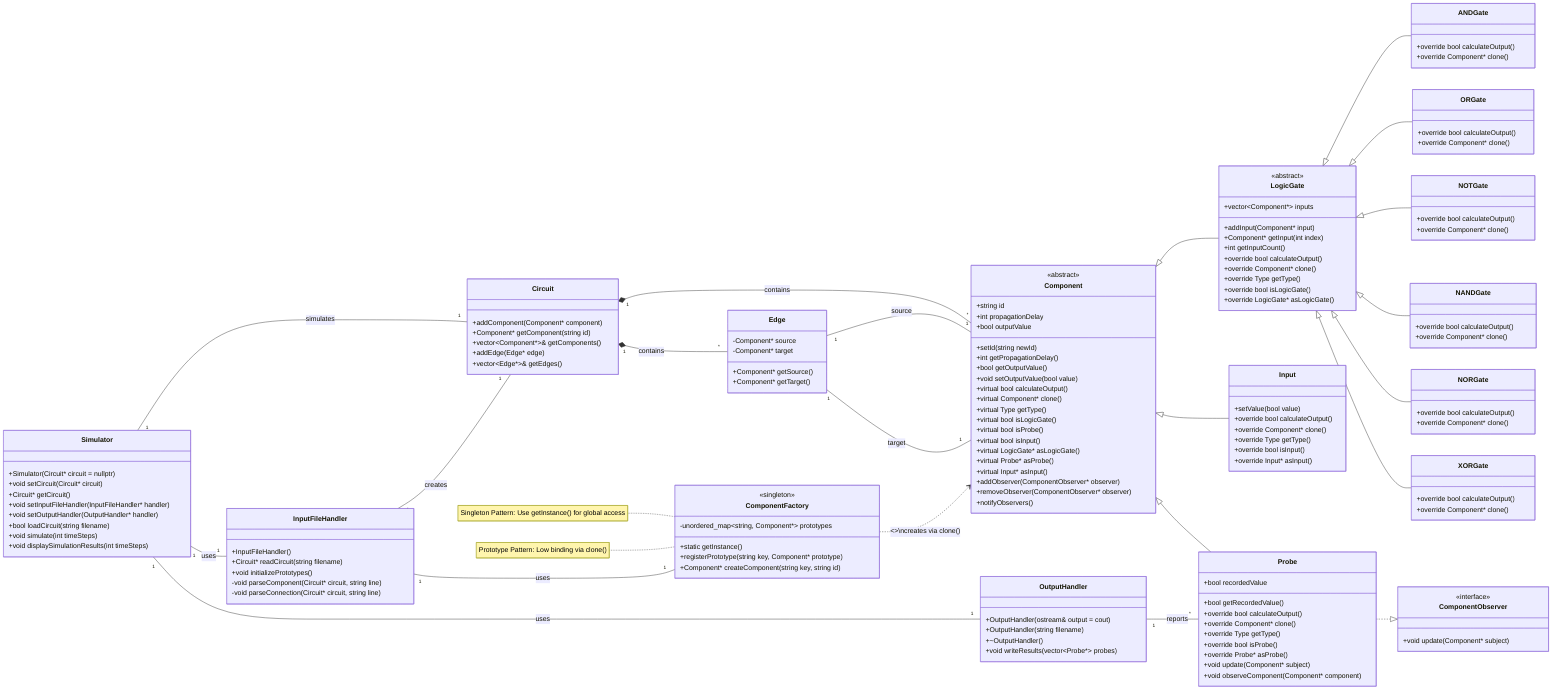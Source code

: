 classDiagram
    direction LR

    class Circuit {
        +addComponent(Component* component)
        +Component* getComponent(string id)
        +vector~Component*~& getComponents()
        +addEdge(Edge* edge)
        +vector~Edge*~& getEdges()
    }

    class Component {
        <<abstract>>
        +string id
        +int propagationDelay
        +bool outputValue
        +setId(string newId)
        +int getPropagationDelay()
        +bool getOutputValue()
        +void setOutputValue(bool value)
        +virtual bool calculateOutput()
        +virtual Component* clone()
        +virtual Type getType()
        +virtual bool isLogicGate()
        +virtual bool isProbe()
        +virtual bool isInput()
        +virtual LogicGate* asLogicGate()
        +virtual Probe* asProbe()
        +virtual Input* asInput()
        +addObserver(ComponentObserver* observer)
        +removeObserver(ComponentObserver* observer)
        +notifyObservers()
    }

    class ComponentObserver {
        <<interface>>
        +void update(Component* subject)
    }

    class LogicGate {
        <<abstract>>
        +addInput(Component* input)
        +Component* getInput(int index)
        +int getInputCount()
        +vector~Component*~ inputs
        +override bool calculateOutput()
        +override Component* clone()
        +override Type getType()
        +override bool isLogicGate()
        +override LogicGate* asLogicGate()
    }

    class Input {
        +setValue(bool value)
        +override bool calculateOutput()
        +override Component* clone()
        +override Type getType()
        +override bool isInput()
        +override Input* asInput()
    }

    class Probe {
        +bool recordedValue
        +bool getRecordedValue()
        +override bool calculateOutput()
        +override Component* clone()
        +override Type getType()
        +override bool isProbe()
        +override Probe* asProbe()
        +void update(Component* subject)
        +void observeComponent(Component* component)
    }

    class ANDGate {
        +override bool calculateOutput()
        +override Component* clone()
    }
    class ORGate {
        +override bool calculateOutput()
        +override Component* clone()
    }
    class NOTGate {
        +override bool calculateOutput()
        +override Component* clone()
    }
    class NANDGate {
        +override bool calculateOutput()
        +override Component* clone()
    }
    class NORGate {
        +override bool calculateOutput()
        +override Component* clone()
    }
    class XORGate {
        +override bool calculateOutput()
        +override Component* clone()
    }

    class Edge {
        +Component* getSource()
        +Component* getTarget()
        -Component* source
        -Component* target
    }

    class Simulator {
        +Simulator(Circuit* circuit = nullptr)
        +void setCircuit(Circuit* circuit)
        +Circuit* getCircuit()
        +void setInputFileHandler(InputFileHandler* handler)
        +void setOutputHandler(OutputHandler* handler)
        +bool loadCircuit(string filename)
        +void simulate(int timeSteps)
        +void displaySimulationResults(int timeSteps)
    }

    class ComponentFactory {
        <<singleton>>
        +static getInstance()
        +registerPrototype(string key, Component* prototype)
        +Component* createComponent(string key, string id)
        -unordered_map~string, Component*~ prototypes
    }

    class InputFileHandler {
        +InputFileHandler()
        +Circuit* readCircuit(string filename)
        +void initializePrototypes()
        -void parseComponent(Circuit* circuit, string line)
        -void parseConnection(Circuit* circuit, string line)
    }

    class OutputHandler {
        +OutputHandler(ostream& output = cout)
        +OutputHandler(string filename)
        +~OutputHandler()
        +void writeResults(vector~Probe*~ probes)
    }

    Circuit "1" *-- "*" Component : contains
    Circuit "1" *-- "*" Edge : contains

    Component <|-- LogicGate
    Component <|-- Input
    Component <|-- Probe

    LogicGate <|-- ANDGate
    LogicGate <|-- ORGate
    LogicGate <|-- NOTGate
    LogicGate <|-- NANDGate
    LogicGate <|-- NORGate
    LogicGate <|-- XORGate

    Edge "1" -- "1" Component : source
    Edge "1" -- "1" Component : target

    Probe ..|> ComponentObserver

    Simulator "1" -- "1" Circuit : simulates
    Simulator "1" -- "1" InputFileHandler : uses
    Simulator "1" -- "1" OutputHandler : uses

    InputFileHandler "1" -- "1" ComponentFactory : uses
    InputFileHandler "1" -- "1" Circuit : creates
    OutputHandler "1" -- "*" Probe : reports

    %% Prototype Pattern: ComponentFactory creates Components via clone()
    ComponentFactory ..> Component : <<prototype>>\ncreates via clone()

    %% Singleton note
    note for ComponentFactory "Singleton Pattern: Use getInstance() for global access"
    note for ComponentFactory "Prototype Pattern: Low binding via clone()"
    end